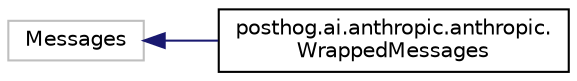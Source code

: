 digraph "Graphical Class Hierarchy"
{
 // LATEX_PDF_SIZE
  edge [fontname="Helvetica",fontsize="10",labelfontname="Helvetica",labelfontsize="10"];
  node [fontname="Helvetica",fontsize="10",shape=record];
  rankdir="LR";
  Node16328 [label="Messages",height=0.2,width=0.4,color="grey75", fillcolor="white", style="filled",tooltip=" "];
  Node16328 -> Node0 [dir="back",color="midnightblue",fontsize="10",style="solid",fontname="Helvetica"];
  Node0 [label="posthog.ai.anthropic.anthropic.\lWrappedMessages",height=0.2,width=0.4,color="black", fillcolor="white", style="filled",URL="$classposthog_1_1ai_1_1anthropic_1_1anthropic_1_1WrappedMessages.html",tooltip=" "];
}
